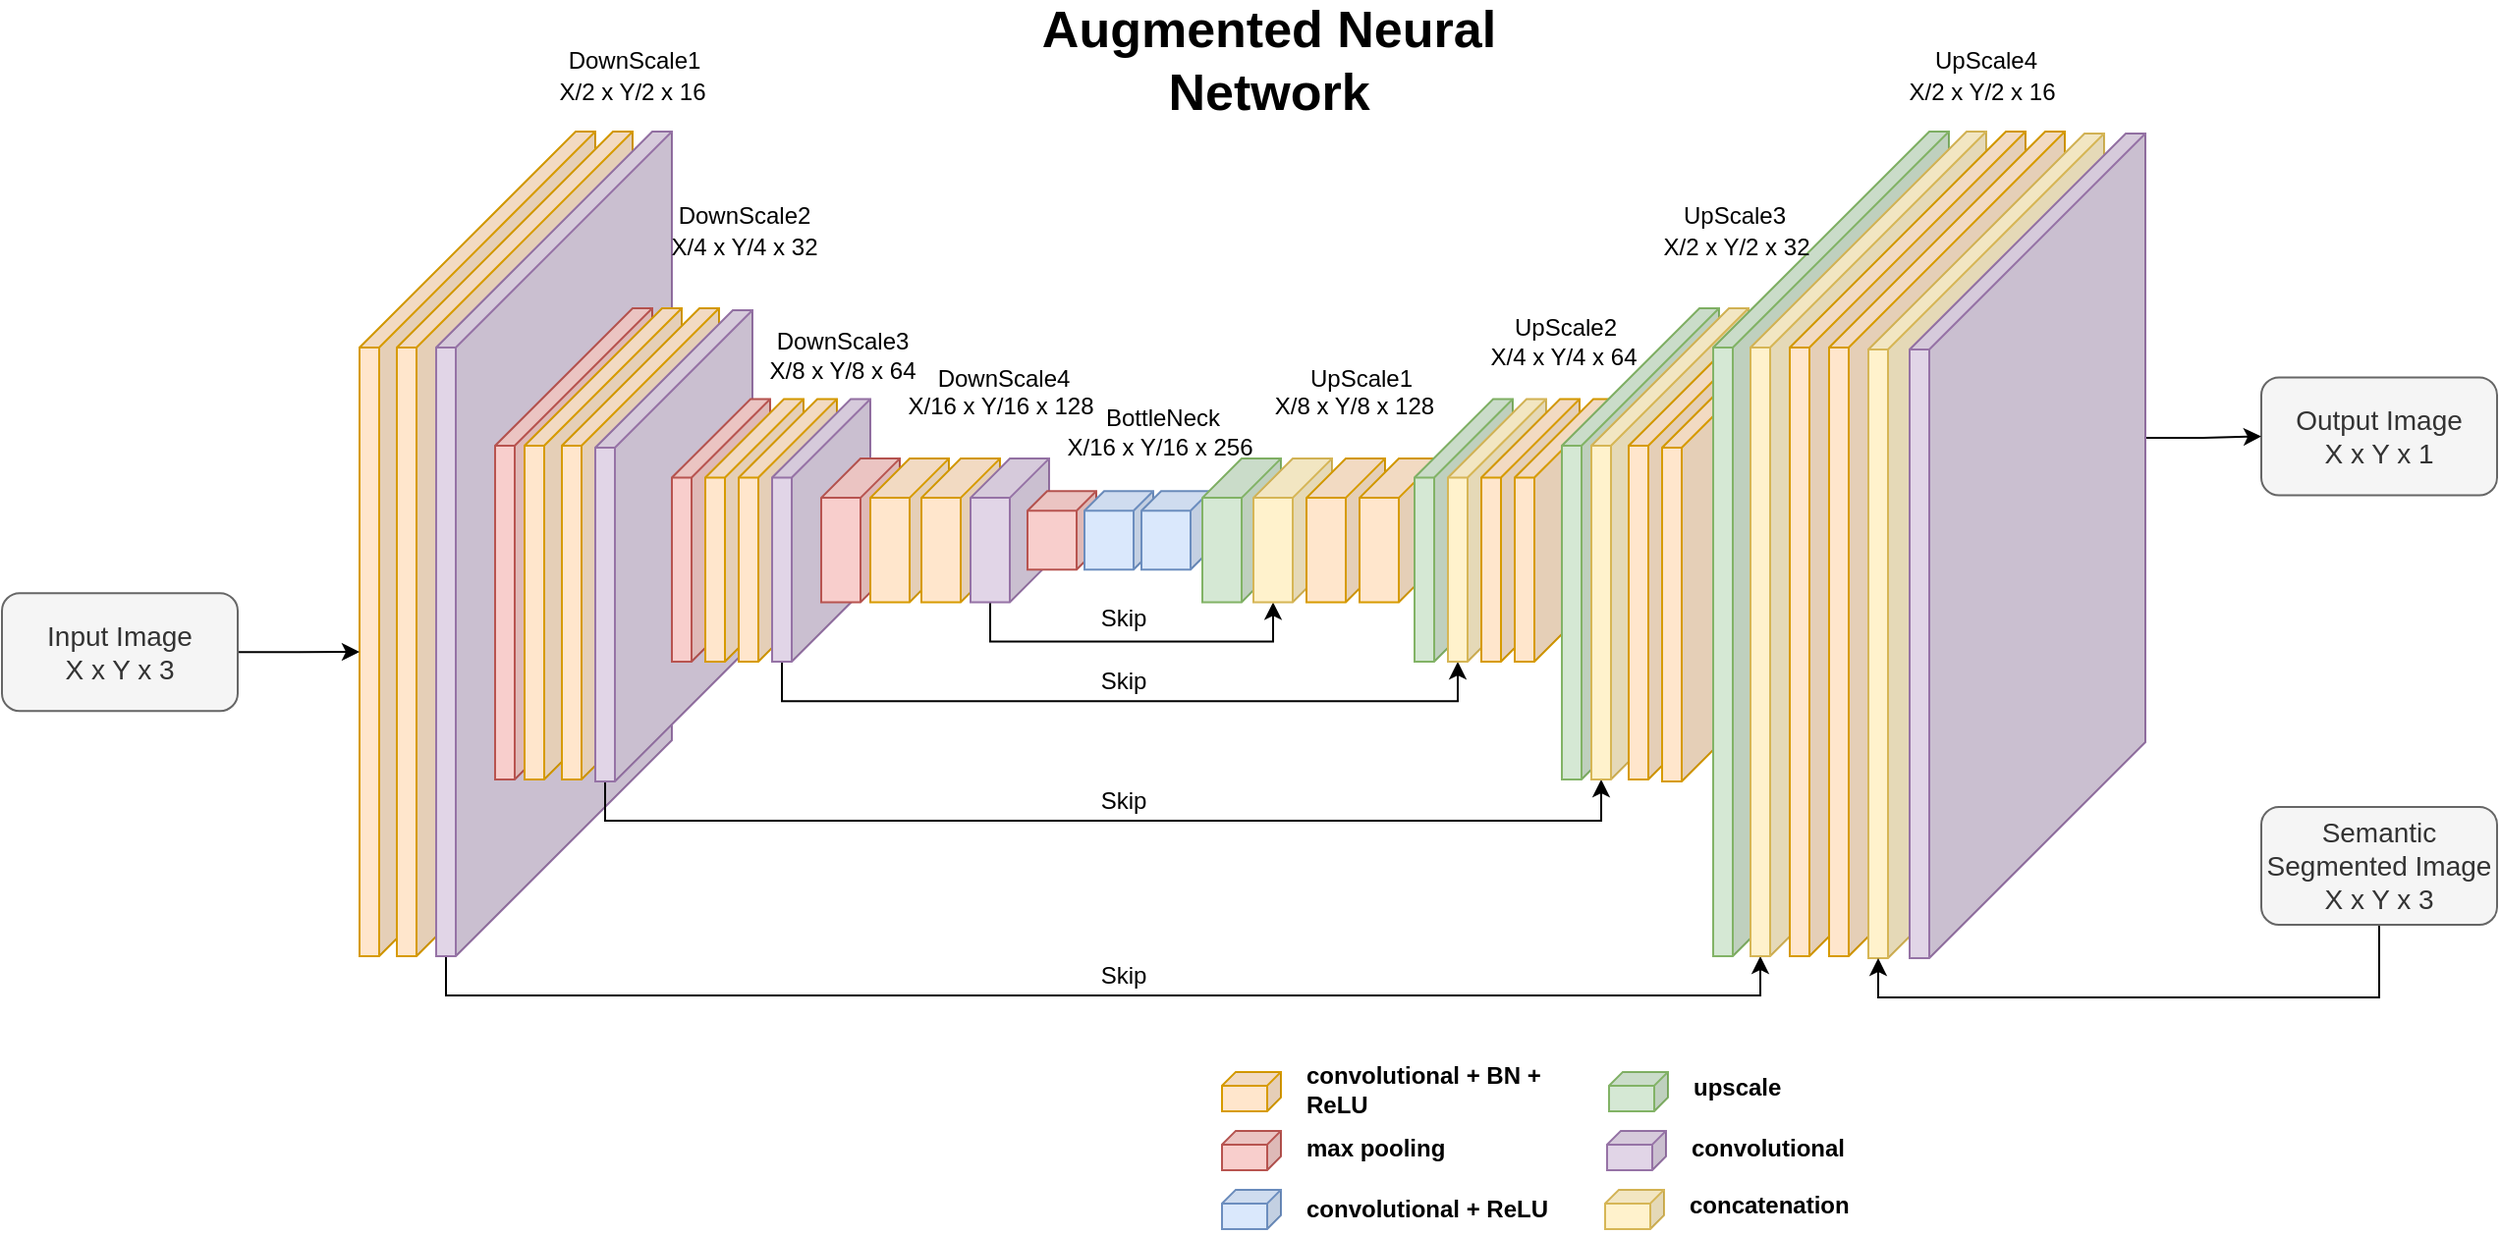 <mxfile version="17.1.2" type="device"><diagram id="QJjx0-fPxzvcmYibJWj1" name="Page-1"><mxGraphModel dx="2310" dy="704" grid="1" gridSize="10" guides="1" tooltips="1" connect="1" arrows="1" fold="1" page="1" pageScale="1" pageWidth="827" pageHeight="583" math="0" shadow="0"><root><mxCell id="0"/><mxCell id="1" parent="0"/><mxCell id="VSts4E01MEyzgnyhtPo5-9" value="" style="shape=cube;whiteSpace=wrap;html=1;boundedLbl=1;backgroundOutline=1;darkOpacity=0.05;darkOpacity2=0.1;size=110;direction=east;flipH=1;fillColor=#ffe6cc;strokeColor=#d79b00;" vertex="1" parent="1"><mxGeometry x="52" y="96" width="120" height="420" as="geometry"/></mxCell><mxCell id="4f-DMQIj-ya-iA7LCkDa-1" value="" style="shape=cube;whiteSpace=wrap;html=1;boundedLbl=1;backgroundOutline=1;darkOpacity=0.05;darkOpacity2=0.1;size=110;direction=east;flipH=1;fillColor=#ffe6cc;strokeColor=#d79b00;" parent="1" vertex="1"><mxGeometry x="71" y="96" width="120" height="420" as="geometry"/></mxCell><mxCell id="VSts4E01MEyzgnyhtPo5-51" style="edgeStyle=orthogonalEdgeStyle;rounded=0;orthogonalLoop=1;jettySize=auto;html=1;exitX=0;exitY=0;exitDx=115;exitDy=420;exitPerimeter=0;entryX=0;entryY=0;entryDx=115;entryDy=420;entryPerimeter=0;" edge="1" parent="1" source="4f-DMQIj-ya-iA7LCkDa-2" target="VSts4E01MEyzgnyhtPo5-38"><mxGeometry relative="1" as="geometry"/></mxCell><mxCell id="4f-DMQIj-ya-iA7LCkDa-2" value="" style="shape=cube;whiteSpace=wrap;html=1;boundedLbl=1;backgroundOutline=1;darkOpacity=0.05;darkOpacity2=0.1;size=110;direction=east;flipH=1;fillColor=#e1d5e7;strokeColor=#9673a6;" parent="1" vertex="1"><mxGeometry x="91" y="96" width="120" height="420" as="geometry"/></mxCell><mxCell id="4f-DMQIj-ya-iA7LCkDa-3" value="" style="shape=cube;whiteSpace=wrap;html=1;boundedLbl=1;backgroundOutline=1;darkOpacity=0.05;darkOpacity2=0.1;size=70;direction=east;flipH=1;fillColor=#f8cecc;strokeColor=#b85450;" parent="1" vertex="1"><mxGeometry x="121" y="186" width="80" height="240" as="geometry"/></mxCell><mxCell id="4f-DMQIj-ya-iA7LCkDa-4" value="" style="shape=cube;whiteSpace=wrap;html=1;boundedLbl=1;backgroundOutline=1;darkOpacity=0.05;darkOpacity2=0.1;size=70;direction=east;flipH=1;fillColor=#ffe6cc;strokeColor=#d79b00;" parent="1" vertex="1"><mxGeometry x="136" y="186" width="80" height="240" as="geometry"/></mxCell><mxCell id="4f-DMQIj-ya-iA7LCkDa-5" value="" style="shape=cube;whiteSpace=wrap;html=1;boundedLbl=1;backgroundOutline=1;darkOpacity=0.05;darkOpacity2=0.1;size=70;direction=east;flipH=1;fillColor=#ffe6cc;strokeColor=#d79b00;" parent="1" vertex="1"><mxGeometry x="155" y="186" width="80" height="240" as="geometry"/></mxCell><mxCell id="VSts4E01MEyzgnyhtPo5-52" style="edgeStyle=orthogonalEdgeStyle;rounded=0;orthogonalLoop=1;jettySize=auto;html=1;exitX=0;exitY=0;exitDx=75;exitDy=240;exitPerimeter=0;entryX=0;entryY=0;entryDx=75;entryDy=240;entryPerimeter=0;" edge="1" parent="1" source="VSts4E01MEyzgnyhtPo5-10" target="VSts4E01MEyzgnyhtPo5-30"><mxGeometry relative="1" as="geometry"/></mxCell><mxCell id="VSts4E01MEyzgnyhtPo5-10" value="" style="shape=cube;whiteSpace=wrap;html=1;boundedLbl=1;backgroundOutline=1;darkOpacity=0.05;darkOpacity2=0.1;size=70;direction=east;flipH=1;fillColor=#e1d5e7;strokeColor=#9673a6;" vertex="1" parent="1"><mxGeometry x="172" y="187" width="80" height="240" as="geometry"/></mxCell><mxCell id="4f-DMQIj-ya-iA7LCkDa-6" value="" style="shape=cube;whiteSpace=wrap;html=1;boundedLbl=1;backgroundOutline=1;darkOpacity=0.05;darkOpacity2=0.1;size=40;direction=east;flipH=1;fillColor=#f8cecc;strokeColor=#b85450;" parent="1" vertex="1"><mxGeometry x="211" y="232.25" width="50" height="133.75" as="geometry"/></mxCell><mxCell id="4f-DMQIj-ya-iA7LCkDa-7" value="" style="shape=cube;whiteSpace=wrap;html=1;boundedLbl=1;backgroundOutline=1;darkOpacity=0.05;darkOpacity2=0.1;size=40;direction=east;flipH=1;fillColor=#ffe6cc;strokeColor=#d79b00;" parent="1" vertex="1"><mxGeometry x="228" y="232.25" width="50" height="133.75" as="geometry"/></mxCell><mxCell id="4f-DMQIj-ya-iA7LCkDa-8" value="" style="shape=cube;whiteSpace=wrap;html=1;boundedLbl=1;backgroundOutline=1;darkOpacity=0.05;darkOpacity2=0.1;size=40;direction=east;flipH=1;fillColor=#ffe6cc;strokeColor=#d79b00;" parent="1" vertex="1"><mxGeometry x="245" y="232.25" width="50" height="133.75" as="geometry"/></mxCell><mxCell id="VSts4E01MEyzgnyhtPo5-53" style="edgeStyle=orthogonalEdgeStyle;rounded=0;orthogonalLoop=1;jettySize=auto;html=1;exitX=0;exitY=0;exitDx=45;exitDy=133.75;exitPerimeter=0;entryX=0;entryY=0;entryDx=45;entryDy=133.75;entryPerimeter=0;" edge="1" parent="1" source="VSts4E01MEyzgnyhtPo5-11" target="VSts4E01MEyzgnyhtPo5-19"><mxGeometry relative="1" as="geometry"/></mxCell><mxCell id="VSts4E01MEyzgnyhtPo5-11" value="" style="shape=cube;whiteSpace=wrap;html=1;boundedLbl=1;backgroundOutline=1;darkOpacity=0.05;darkOpacity2=0.1;size=40;direction=east;flipH=1;fillColor=#e1d5e7;strokeColor=#9673a6;" vertex="1" parent="1"><mxGeometry x="262" y="232.25" width="50" height="133.75" as="geometry"/></mxCell><mxCell id="4f-DMQIj-ya-iA7LCkDa-10" value="" style="shape=cube;whiteSpace=wrap;html=1;boundedLbl=1;backgroundOutline=1;darkOpacity=0.05;darkOpacity2=0.1;size=20;direction=east;flipH=1;fillColor=#f8cecc;strokeColor=#b85450;" parent="1" vertex="1"><mxGeometry x="287" y="262.56" width="40" height="73.13" as="geometry"/></mxCell><mxCell id="4f-DMQIj-ya-iA7LCkDa-11" value="" style="shape=cube;whiteSpace=wrap;html=1;boundedLbl=1;backgroundOutline=1;darkOpacity=0.05;darkOpacity2=0.1;size=20;direction=east;flipH=1;fillColor=#ffe6cc;strokeColor=#d79b00;" parent="1" vertex="1"><mxGeometry x="312" y="262.56" width="40" height="73.13" as="geometry"/></mxCell><mxCell id="4f-DMQIj-ya-iA7LCkDa-12" value="" style="shape=cube;whiteSpace=wrap;html=1;boundedLbl=1;backgroundOutline=1;darkOpacity=0.05;darkOpacity2=0.1;size=20;direction=east;flipH=1;fillColor=#ffe6cc;strokeColor=#d79b00;" parent="1" vertex="1"><mxGeometry x="338" y="262.56" width="40" height="73.13" as="geometry"/></mxCell><mxCell id="VSts4E01MEyzgnyhtPo5-54" style="edgeStyle=orthogonalEdgeStyle;rounded=0;orthogonalLoop=1;jettySize=auto;html=1;exitX=0;exitY=0;exitDx=30;exitDy=73.13;exitPerimeter=0;entryX=0;entryY=0;entryDx=30;entryDy=73.13;entryPerimeter=0;" edge="1" parent="1" source="VSts4E01MEyzgnyhtPo5-12" target="VSts4E01MEyzgnyhtPo5-7"><mxGeometry relative="1" as="geometry"/></mxCell><mxCell id="VSts4E01MEyzgnyhtPo5-12" value="" style="shape=cube;whiteSpace=wrap;html=1;boundedLbl=1;backgroundOutline=1;darkOpacity=0.05;darkOpacity2=0.1;size=20;direction=east;flipH=1;fillColor=#e1d5e7;strokeColor=#9673a6;" vertex="1" parent="1"><mxGeometry x="363" y="262.56" width="40" height="73.13" as="geometry"/></mxCell><mxCell id="4f-DMQIj-ya-iA7LCkDa-15" value="" style="shape=cube;whiteSpace=wrap;html=1;boundedLbl=1;backgroundOutline=1;darkOpacity=0.05;darkOpacity2=0.1;size=10;direction=east;flipH=1;fillColor=#f8cecc;strokeColor=#b85450;" parent="1" vertex="1"><mxGeometry x="392" y="279.13" width="35" height="40" as="geometry"/></mxCell><mxCell id="4f-DMQIj-ya-iA7LCkDa-23" value="" style="shape=cube;whiteSpace=wrap;html=1;boundedLbl=1;backgroundOutline=1;darkOpacity=0.05;darkOpacity2=0.1;size=7;direction=east;flipH=1;fillColor=#ffe6cc;strokeColor=#d79b00;" parent="1" vertex="1"><mxGeometry x="491" y="574.94" width="30" height="20" as="geometry"/></mxCell><mxCell id="4f-DMQIj-ya-iA7LCkDa-24" value="" style="shape=cube;whiteSpace=wrap;html=1;boundedLbl=1;backgroundOutline=1;darkOpacity=0.05;darkOpacity2=0.1;size=7;direction=east;flipH=1;fillColor=#f8cecc;strokeColor=#b85450;" parent="1" vertex="1"><mxGeometry x="491" y="604.94" width="30" height="20" as="geometry"/></mxCell><mxCell id="4f-DMQIj-ya-iA7LCkDa-26" value="" style="shape=cube;whiteSpace=wrap;html=1;boundedLbl=1;backgroundOutline=1;darkOpacity=0.05;darkOpacity2=0.1;size=7;direction=east;flipH=1;fillColor=#dae8fc;strokeColor=#6c8ebf;" parent="1" vertex="1"><mxGeometry x="491" y="634.94" width="30" height="20" as="geometry"/></mxCell><mxCell id="4f-DMQIj-ya-iA7LCkDa-28" value="" style="shape=cube;whiteSpace=wrap;html=1;boundedLbl=1;backgroundOutline=1;darkOpacity=0.05;darkOpacity2=0.1;size=7;direction=east;flipH=1;fillColor=#d5e8d4;strokeColor=#82b366;" parent="1" vertex="1"><mxGeometry x="688" y="574.94" width="30" height="20" as="geometry"/></mxCell><mxCell id="4f-DMQIj-ya-iA7LCkDa-29" value="DownScale1" style="text;html=1;strokeColor=none;fillColor=none;align=center;verticalAlign=middle;whiteSpace=wrap;rounded=0;" parent="1" vertex="1"><mxGeometry x="172" y="45" width="40" height="30" as="geometry"/></mxCell><mxCell id="4f-DMQIj-ya-iA7LCkDa-31" value="DownScale2" style="text;html=1;strokeColor=none;fillColor=none;align=center;verticalAlign=middle;whiteSpace=wrap;rounded=0;" parent="1" vertex="1"><mxGeometry x="228" y="124" width="40" height="30" as="geometry"/></mxCell><mxCell id="4f-DMQIj-ya-iA7LCkDa-32" value="&lt;div&gt;DownScale3&lt;/div&gt;" style="text;html=1;strokeColor=none;fillColor=none;align=center;verticalAlign=middle;whiteSpace=wrap;rounded=0;" parent="1" vertex="1"><mxGeometry x="278" y="188.13" width="40" height="30" as="geometry"/></mxCell><mxCell id="4f-DMQIj-ya-iA7LCkDa-33" value="DownScale4" style="text;html=1;strokeColor=none;fillColor=none;align=center;verticalAlign=middle;whiteSpace=wrap;rounded=0;" parent="1" vertex="1"><mxGeometry x="360" y="207.13" width="40" height="30" as="geometry"/></mxCell><mxCell id="4f-DMQIj-ya-iA7LCkDa-50" value="convolutional + BN + ReLU" style="text;html=1;strokeColor=none;fillColor=none;align=left;verticalAlign=middle;whiteSpace=wrap;rounded=0;fontStyle=1" parent="1" vertex="1"><mxGeometry x="532" y="572" width="138" height="23.88" as="geometry"/></mxCell><mxCell id="4f-DMQIj-ya-iA7LCkDa-51" value="max pooling" style="text;html=1;strokeColor=none;fillColor=none;align=left;verticalAlign=middle;whiteSpace=wrap;rounded=0;fontStyle=1" parent="1" vertex="1"><mxGeometry x="532" y="602" width="138" height="23.88" as="geometry"/></mxCell><mxCell id="4f-DMQIj-ya-iA7LCkDa-52" value="convolutional + ReLU" style="text;html=1;strokeColor=none;fillColor=none;align=left;verticalAlign=middle;whiteSpace=wrap;rounded=0;fontStyle=1" parent="1" vertex="1"><mxGeometry x="532" y="633.06" width="138" height="23.88" as="geometry"/></mxCell><mxCell id="VSts4E01MEyzgnyhtPo5-3" value="" style="shape=cube;whiteSpace=wrap;html=1;boundedLbl=1;backgroundOutline=1;darkOpacity=0.05;darkOpacity2=0.1;size=10;direction=east;flipH=1;fillColor=#dae8fc;strokeColor=#6c8ebf;" vertex="1" parent="1"><mxGeometry x="421" y="279.13" width="35" height="40" as="geometry"/></mxCell><mxCell id="VSts4E01MEyzgnyhtPo5-4" value="" style="shape=cube;whiteSpace=wrap;html=1;boundedLbl=1;backgroundOutline=1;darkOpacity=0.05;darkOpacity2=0.1;size=10;direction=east;flipH=1;fillColor=#dae8fc;strokeColor=#6c8ebf;" vertex="1" parent="1"><mxGeometry x="450" y="279.13" width="35" height="40" as="geometry"/></mxCell><mxCell id="VSts4E01MEyzgnyhtPo5-5" value="BottleNeck" style="text;html=1;strokeColor=none;fillColor=none;align=center;verticalAlign=middle;whiteSpace=wrap;rounded=0;" vertex="1" parent="1"><mxGeometry x="441" y="227.13" width="40" height="30" as="geometry"/></mxCell><mxCell id="VSts4E01MEyzgnyhtPo5-6" value="" style="shape=cube;whiteSpace=wrap;html=1;boundedLbl=1;backgroundOutline=1;darkOpacity=0.05;darkOpacity2=0.1;size=20;direction=east;flipH=1;fillColor=#d5e8d4;strokeColor=#82b366;flipV=0;" vertex="1" parent="1"><mxGeometry x="481" y="262.56" width="40" height="73.13" as="geometry"/></mxCell><mxCell id="VSts4E01MEyzgnyhtPo5-7" value="" style="shape=cube;whiteSpace=wrap;html=1;boundedLbl=1;backgroundOutline=1;darkOpacity=0.05;darkOpacity2=0.1;size=20;direction=east;flipH=1;fillColor=#fff2cc;strokeColor=#d6b656;" vertex="1" parent="1"><mxGeometry x="507" y="262.56" width="40" height="73.13" as="geometry"/></mxCell><mxCell id="VSts4E01MEyzgnyhtPo5-8" value="" style="shape=cube;whiteSpace=wrap;html=1;boundedLbl=1;backgroundOutline=1;darkOpacity=0.05;darkOpacity2=0.1;size=20;direction=east;flipH=1;fillColor=#ffe6cc;strokeColor=#d79b00;" vertex="1" parent="1"><mxGeometry x="534" y="262.56" width="40" height="73.13" as="geometry"/></mxCell><mxCell id="VSts4E01MEyzgnyhtPo5-13" value="" style="shape=cube;whiteSpace=wrap;html=1;boundedLbl=1;backgroundOutline=1;darkOpacity=0.05;darkOpacity2=0.1;size=7;direction=east;flipH=1;fillColor=#e1d5e7;strokeColor=#9673a6;" vertex="1" parent="1"><mxGeometry x="687" y="604.94" width="30" height="20" as="geometry"/></mxCell><mxCell id="VSts4E01MEyzgnyhtPo5-15" value="" style="shape=cube;whiteSpace=wrap;html=1;boundedLbl=1;backgroundOutline=1;darkOpacity=0.05;darkOpacity2=0.1;size=20;direction=east;flipH=1;fillColor=#ffe6cc;strokeColor=#d79b00;" vertex="1" parent="1"><mxGeometry x="561" y="262.56" width="40" height="73.13" as="geometry"/></mxCell><mxCell id="VSts4E01MEyzgnyhtPo5-16" value="" style="shape=cube;whiteSpace=wrap;html=1;boundedLbl=1;backgroundOutline=1;darkOpacity=0.05;darkOpacity2=0.1;size=7;direction=east;flipH=1;fillColor=#fff2cc;strokeColor=#d6b656;" vertex="1" parent="1"><mxGeometry x="686" y="634.94" width="30" height="20" as="geometry"/></mxCell><mxCell id="VSts4E01MEyzgnyhtPo5-18" value="" style="shape=cube;whiteSpace=wrap;html=1;boundedLbl=1;backgroundOutline=1;darkOpacity=0.05;darkOpacity2=0.1;size=40;direction=east;flipH=1;fillColor=#d5e8d4;strokeColor=#82b366;" vertex="1" parent="1"><mxGeometry x="589" y="232.25" width="50" height="133.75" as="geometry"/></mxCell><mxCell id="VSts4E01MEyzgnyhtPo5-19" value="" style="shape=cube;whiteSpace=wrap;html=1;boundedLbl=1;backgroundOutline=1;darkOpacity=0.05;darkOpacity2=0.1;size=40;direction=east;flipH=1;fillColor=#fff2cc;strokeColor=#d6b656;" vertex="1" parent="1"><mxGeometry x="606" y="232.25" width="50" height="133.75" as="geometry"/></mxCell><mxCell id="VSts4E01MEyzgnyhtPo5-20" value="" style="shape=cube;whiteSpace=wrap;html=1;boundedLbl=1;backgroundOutline=1;darkOpacity=0.05;darkOpacity2=0.1;size=40;direction=east;flipH=1;fillColor=#ffe6cc;strokeColor=#d79b00;" vertex="1" parent="1"><mxGeometry x="623" y="232.25" width="50" height="133.75" as="geometry"/></mxCell><mxCell id="VSts4E01MEyzgnyhtPo5-21" value="" style="shape=cube;whiteSpace=wrap;html=1;boundedLbl=1;backgroundOutline=1;darkOpacity=0.05;darkOpacity2=0.1;size=40;direction=east;flipH=1;fillColor=#ffe6cc;strokeColor=#d79b00;" vertex="1" parent="1"><mxGeometry x="640" y="232.25" width="50" height="133.75" as="geometry"/></mxCell><mxCell id="VSts4E01MEyzgnyhtPo5-23" value="upscale" style="text;html=1;strokeColor=none;fillColor=none;align=left;verticalAlign=middle;whiteSpace=wrap;rounded=0;fontStyle=1" vertex="1" parent="1"><mxGeometry x="729" y="571.06" width="138" height="23.88" as="geometry"/></mxCell><mxCell id="VSts4E01MEyzgnyhtPo5-24" value="convolutional" style="text;html=1;strokeColor=none;fillColor=none;align=left;verticalAlign=middle;whiteSpace=wrap;rounded=0;fontStyle=1" vertex="1" parent="1"><mxGeometry x="728" y="602.06" width="138" height="23.88" as="geometry"/></mxCell><mxCell id="VSts4E01MEyzgnyhtPo5-25" value="concatenation" style="text;html=1;strokeColor=none;fillColor=none;align=left;verticalAlign=middle;whiteSpace=wrap;rounded=0;fontStyle=1" vertex="1" parent="1"><mxGeometry x="727" y="631.06" width="138" height="23.88" as="geometry"/></mxCell><mxCell id="VSts4E01MEyzgnyhtPo5-28" value="&lt;div&gt;UpScale1&lt;/div&gt;" style="text;html=1;strokeColor=none;fillColor=none;align=center;verticalAlign=middle;whiteSpace=wrap;rounded=0;" vertex="1" parent="1"><mxGeometry x="542" y="207.13" width="40" height="30" as="geometry"/></mxCell><mxCell id="VSts4E01MEyzgnyhtPo5-29" value="" style="shape=cube;whiteSpace=wrap;html=1;boundedLbl=1;backgroundOutline=1;darkOpacity=0.05;darkOpacity2=0.1;size=70;direction=east;flipH=1;fillColor=#d5e8d4;strokeColor=#82b366;" vertex="1" parent="1"><mxGeometry x="664" y="186" width="80" height="240" as="geometry"/></mxCell><mxCell id="VSts4E01MEyzgnyhtPo5-30" value="" style="shape=cube;whiteSpace=wrap;html=1;boundedLbl=1;backgroundOutline=1;darkOpacity=0.05;darkOpacity2=0.1;size=70;direction=east;flipH=1;fillColor=#fff2cc;strokeColor=#d6b656;" vertex="1" parent="1"><mxGeometry x="679" y="186" width="80" height="240" as="geometry"/></mxCell><mxCell id="VSts4E01MEyzgnyhtPo5-31" value="" style="shape=cube;whiteSpace=wrap;html=1;boundedLbl=1;backgroundOutline=1;darkOpacity=0.05;darkOpacity2=0.1;size=70;direction=east;flipH=1;fillColor=#ffe6cc;strokeColor=#d79b00;" vertex="1" parent="1"><mxGeometry x="698" y="186" width="80" height="240" as="geometry"/></mxCell><mxCell id="VSts4E01MEyzgnyhtPo5-32" value="" style="shape=cube;whiteSpace=wrap;html=1;boundedLbl=1;backgroundOutline=1;darkOpacity=0.05;darkOpacity2=0.1;size=70;direction=east;flipH=1;fillColor=#ffe6cc;strokeColor=#d79b00;" vertex="1" parent="1"><mxGeometry x="715" y="187" width="80" height="240" as="geometry"/></mxCell><mxCell id="VSts4E01MEyzgnyhtPo5-37" value="" style="shape=cube;whiteSpace=wrap;html=1;boundedLbl=1;backgroundOutline=1;darkOpacity=0.05;darkOpacity2=0.1;size=110;direction=east;flipH=1;fillColor=#d5e8d4;strokeColor=#82b366;" vertex="1" parent="1"><mxGeometry x="741" y="96" width="120" height="420" as="geometry"/></mxCell><mxCell id="VSts4E01MEyzgnyhtPo5-38" value="" style="shape=cube;whiteSpace=wrap;html=1;boundedLbl=1;backgroundOutline=1;darkOpacity=0.05;darkOpacity2=0.1;size=110;direction=east;flipH=1;fillColor=#fff2cc;strokeColor=#d6b656;" vertex="1" parent="1"><mxGeometry x="760" y="96" width="120" height="420" as="geometry"/></mxCell><mxCell id="VSts4E01MEyzgnyhtPo5-39" value="" style="shape=cube;whiteSpace=wrap;html=1;boundedLbl=1;backgroundOutline=1;darkOpacity=0.05;darkOpacity2=0.1;size=110;direction=east;flipH=1;fillColor=#ffe6cc;strokeColor=#d79b00;" vertex="1" parent="1"><mxGeometry x="780" y="96" width="120" height="420" as="geometry"/></mxCell><mxCell id="VSts4E01MEyzgnyhtPo5-40" value="" style="shape=cube;whiteSpace=wrap;html=1;boundedLbl=1;backgroundOutline=1;darkOpacity=0.05;darkOpacity2=0.1;size=110;direction=east;flipH=1;fillColor=#ffe6cc;strokeColor=#d79b00;" vertex="1" parent="1"><mxGeometry x="800" y="96" width="120" height="420" as="geometry"/></mxCell><mxCell id="VSts4E01MEyzgnyhtPo5-41" value="&lt;div&gt;UpScale2&lt;/div&gt;" style="text;html=1;strokeColor=none;fillColor=none;align=center;verticalAlign=middle;whiteSpace=wrap;rounded=0;" vertex="1" parent="1"><mxGeometry x="646" y="181.13" width="40" height="30" as="geometry"/></mxCell><mxCell id="VSts4E01MEyzgnyhtPo5-44" value="&lt;div&gt;UpScale3&lt;/div&gt;" style="text;html=1;strokeColor=none;fillColor=none;align=center;verticalAlign=middle;whiteSpace=wrap;rounded=0;" vertex="1" parent="1"><mxGeometry x="732" y="124" width="40" height="30" as="geometry"/></mxCell><mxCell id="VSts4E01MEyzgnyhtPo5-46" value="&lt;div&gt;UpScale4&lt;/div&gt;" style="text;html=1;strokeColor=none;fillColor=none;align=center;verticalAlign=middle;whiteSpace=wrap;rounded=0;" vertex="1" parent="1"><mxGeometry x="860" y="45" width="40" height="30" as="geometry"/></mxCell><mxCell id="VSts4E01MEyzgnyhtPo5-47" value="" style="shape=cube;whiteSpace=wrap;html=1;boundedLbl=1;backgroundOutline=1;darkOpacity=0.05;darkOpacity2=0.1;size=110;direction=east;flipH=1;fillColor=#fff2cc;strokeColor=#d6b656;" vertex="1" parent="1"><mxGeometry x="820" y="97" width="120" height="420" as="geometry"/></mxCell><mxCell id="VSts4E01MEyzgnyhtPo5-55" value="Skip" style="text;html=1;strokeColor=none;fillColor=none;align=center;verticalAlign=middle;whiteSpace=wrap;rounded=0;" vertex="1" parent="1"><mxGeometry x="421" y="329.13" width="40" height="30" as="geometry"/></mxCell><mxCell id="VSts4E01MEyzgnyhtPo5-56" value="Skip" style="text;html=1;strokeColor=none;fillColor=none;align=center;verticalAlign=middle;whiteSpace=wrap;rounded=0;" vertex="1" parent="1"><mxGeometry x="421" y="361.13" width="40" height="30" as="geometry"/></mxCell><mxCell id="VSts4E01MEyzgnyhtPo5-57" value="Skip" style="text;html=1;strokeColor=none;fillColor=none;align=center;verticalAlign=middle;whiteSpace=wrap;rounded=0;" vertex="1" parent="1"><mxGeometry x="421" y="422.13" width="40" height="30" as="geometry"/></mxCell><mxCell id="VSts4E01MEyzgnyhtPo5-58" value="Skip" style="text;html=1;strokeColor=none;fillColor=none;align=center;verticalAlign=middle;whiteSpace=wrap;rounded=0;" vertex="1" parent="1"><mxGeometry x="421" y="511.13" width="40" height="30" as="geometry"/></mxCell><mxCell id="VSts4E01MEyzgnyhtPo5-59" value="X/2 x Y/2 x 16" style="text;html=1;strokeColor=none;fillColor=none;align=center;verticalAlign=middle;whiteSpace=wrap;rounded=0;" vertex="1" parent="1"><mxGeometry x="142" y="61" width="98" height="30" as="geometry"/></mxCell><mxCell id="VSts4E01MEyzgnyhtPo5-60" value="X/4 x Y/4 x 32" style="text;html=1;strokeColor=none;fillColor=none;align=center;verticalAlign=middle;whiteSpace=wrap;rounded=0;" vertex="1" parent="1"><mxGeometry x="206" y="140" width="84" height="30" as="geometry"/></mxCell><mxCell id="VSts4E01MEyzgnyhtPo5-61" value="X/8 x Y/8 x 64" style="text;html=1;strokeColor=none;fillColor=none;align=center;verticalAlign=middle;whiteSpace=wrap;rounded=0;" vertex="1" parent="1"><mxGeometry x="256" y="203.25" width="84" height="30" as="geometry"/></mxCell><mxCell id="VSts4E01MEyzgnyhtPo5-62" value="X/16 x Y/16 x 128" style="text;html=1;strokeColor=none;fillColor=none;align=center;verticalAlign=middle;whiteSpace=wrap;rounded=0;" vertex="1" parent="1"><mxGeometry x="329" y="221.25" width="99" height="30" as="geometry"/></mxCell><mxCell id="VSts4E01MEyzgnyhtPo5-64" value="X/16 x Y/16 x 256" style="text;html=1;strokeColor=none;fillColor=none;align=center;verticalAlign=middle;whiteSpace=wrap;rounded=0;" vertex="1" parent="1"><mxGeometry x="410" y="242.25" width="99" height="30" as="geometry"/></mxCell><mxCell id="VSts4E01MEyzgnyhtPo5-65" value="X/8 x Y/8 x 128" style="text;html=1;strokeColor=none;fillColor=none;align=center;verticalAlign=middle;whiteSpace=wrap;rounded=0;" vertex="1" parent="1"><mxGeometry x="509" y="221.25" width="99" height="30" as="geometry"/></mxCell><mxCell id="VSts4E01MEyzgnyhtPo5-66" value="X/4 x Y/4 x 64" style="text;html=1;strokeColor=none;fillColor=none;align=center;verticalAlign=middle;whiteSpace=wrap;rounded=0;" vertex="1" parent="1"><mxGeometry x="623" y="196.25" width="84" height="30" as="geometry"/></mxCell><mxCell id="VSts4E01MEyzgnyhtPo5-67" value="X/2 x Y/2 x 32" style="text;html=1;strokeColor=none;fillColor=none;align=center;verticalAlign=middle;whiteSpace=wrap;rounded=0;" vertex="1" parent="1"><mxGeometry x="711" y="140" width="84" height="30" as="geometry"/></mxCell><mxCell id="VSts4E01MEyzgnyhtPo5-68" value="X/2 x Y/2 x 16" style="text;html=1;strokeColor=none;fillColor=none;align=center;verticalAlign=middle;whiteSpace=wrap;rounded=0;" vertex="1" parent="1"><mxGeometry x="836" y="61" width="84" height="30" as="geometry"/></mxCell><mxCell id="VSts4E01MEyzgnyhtPo5-75" style="edgeStyle=orthogonalEdgeStyle;rounded=0;orthogonalLoop=1;jettySize=auto;html=1;exitX=1;exitY=0.5;exitDx=0;exitDy=0;entryX=0;entryY=0;entryDx=120;entryDy=265;entryPerimeter=0;fontSize=14;" edge="1" parent="1" source="VSts4E01MEyzgnyhtPo5-74" target="VSts4E01MEyzgnyhtPo5-9"><mxGeometry relative="1" as="geometry"/></mxCell><mxCell id="VSts4E01MEyzgnyhtPo5-74" value="&lt;font style=&quot;font-size: 14px&quot;&gt;Input Image&lt;br&gt;X x Y x 3&lt;/font&gt;" style="rounded=1;whiteSpace=wrap;html=1;fillColor=#f5f5f5;fontColor=#333333;strokeColor=#666666;" vertex="1" parent="1"><mxGeometry x="-130" y="331.13" width="120" height="60" as="geometry"/></mxCell><mxCell id="VSts4E01MEyzgnyhtPo5-76" value="&lt;font style=&quot;font-size: 14px&quot;&gt;Output Image&lt;br&gt;X x Y x 1&lt;br&gt;&lt;/font&gt;" style="rounded=1;whiteSpace=wrap;html=1;fillColor=#f5f5f5;fontColor=#333333;strokeColor=#666666;" vertex="1" parent="1"><mxGeometry x="1020" y="221.25" width="120" height="60" as="geometry"/></mxCell><mxCell id="VSts4E01MEyzgnyhtPo5-78" value="&lt;font style=&quot;font-size: 26px&quot;&gt;&lt;b&gt;Augmented Neural Network&lt;/b&gt;&lt;/font&gt;" style="text;html=1;strokeColor=none;fillColor=none;align=center;verticalAlign=middle;whiteSpace=wrap;rounded=0;fontSize=14;" vertex="1" parent="1"><mxGeometry x="393" y="45" width="244" height="30" as="geometry"/></mxCell><mxCell id="VSts4E01MEyzgnyhtPo5-80" style="edgeStyle=orthogonalEdgeStyle;rounded=0;orthogonalLoop=1;jettySize=auto;html=1;exitX=0;exitY=0;exitDx=0;exitDy=155;exitPerimeter=0;entryX=0;entryY=0.5;entryDx=0;entryDy=0;fontSize=26;startArrow=none;startFill=0;endArrow=classic;endFill=1;" edge="1" parent="1" source="VSts4E01MEyzgnyhtPo5-79" target="VSts4E01MEyzgnyhtPo5-76"><mxGeometry relative="1" as="geometry"/></mxCell><mxCell id="VSts4E01MEyzgnyhtPo5-79" value="" style="shape=cube;whiteSpace=wrap;html=1;boundedLbl=1;backgroundOutline=1;darkOpacity=0.05;darkOpacity2=0.1;size=110;direction=east;flipH=1;fillColor=#e1d5e7;strokeColor=#9673a6;" vertex="1" parent="1"><mxGeometry x="841" y="97" width="120" height="420" as="geometry"/></mxCell><mxCell id="VSts4E01MEyzgnyhtPo5-82" style="edgeStyle=orthogonalEdgeStyle;rounded=0;orthogonalLoop=1;jettySize=auto;html=1;exitX=0;exitY=0.5;exitDx=0;exitDy=0;entryX=0;entryY=0;entryDx=115;entryDy=420;entryPerimeter=0;fontSize=26;startArrow=none;startFill=0;endArrow=classic;endFill=1;" edge="1" parent="1" source="VSts4E01MEyzgnyhtPo5-81" target="VSts4E01MEyzgnyhtPo5-47"><mxGeometry relative="1" as="geometry"><Array as="points"><mxPoint x="1080" y="470"/><mxPoint x="1080" y="537"/><mxPoint x="825" y="537"/></Array></mxGeometry></mxCell><mxCell id="VSts4E01MEyzgnyhtPo5-81" value="&lt;font style=&quot;font-size: 14px&quot;&gt;Semantic Segmented Image&lt;br&gt;X x Y x 3&lt;/font&gt;" style="rounded=1;whiteSpace=wrap;html=1;fillColor=#f5f5f5;fontColor=#333333;strokeColor=#666666;" vertex="1" parent="1"><mxGeometry x="1020" y="440" width="120" height="60" as="geometry"/></mxCell></root></mxGraphModel></diagram></mxfile>